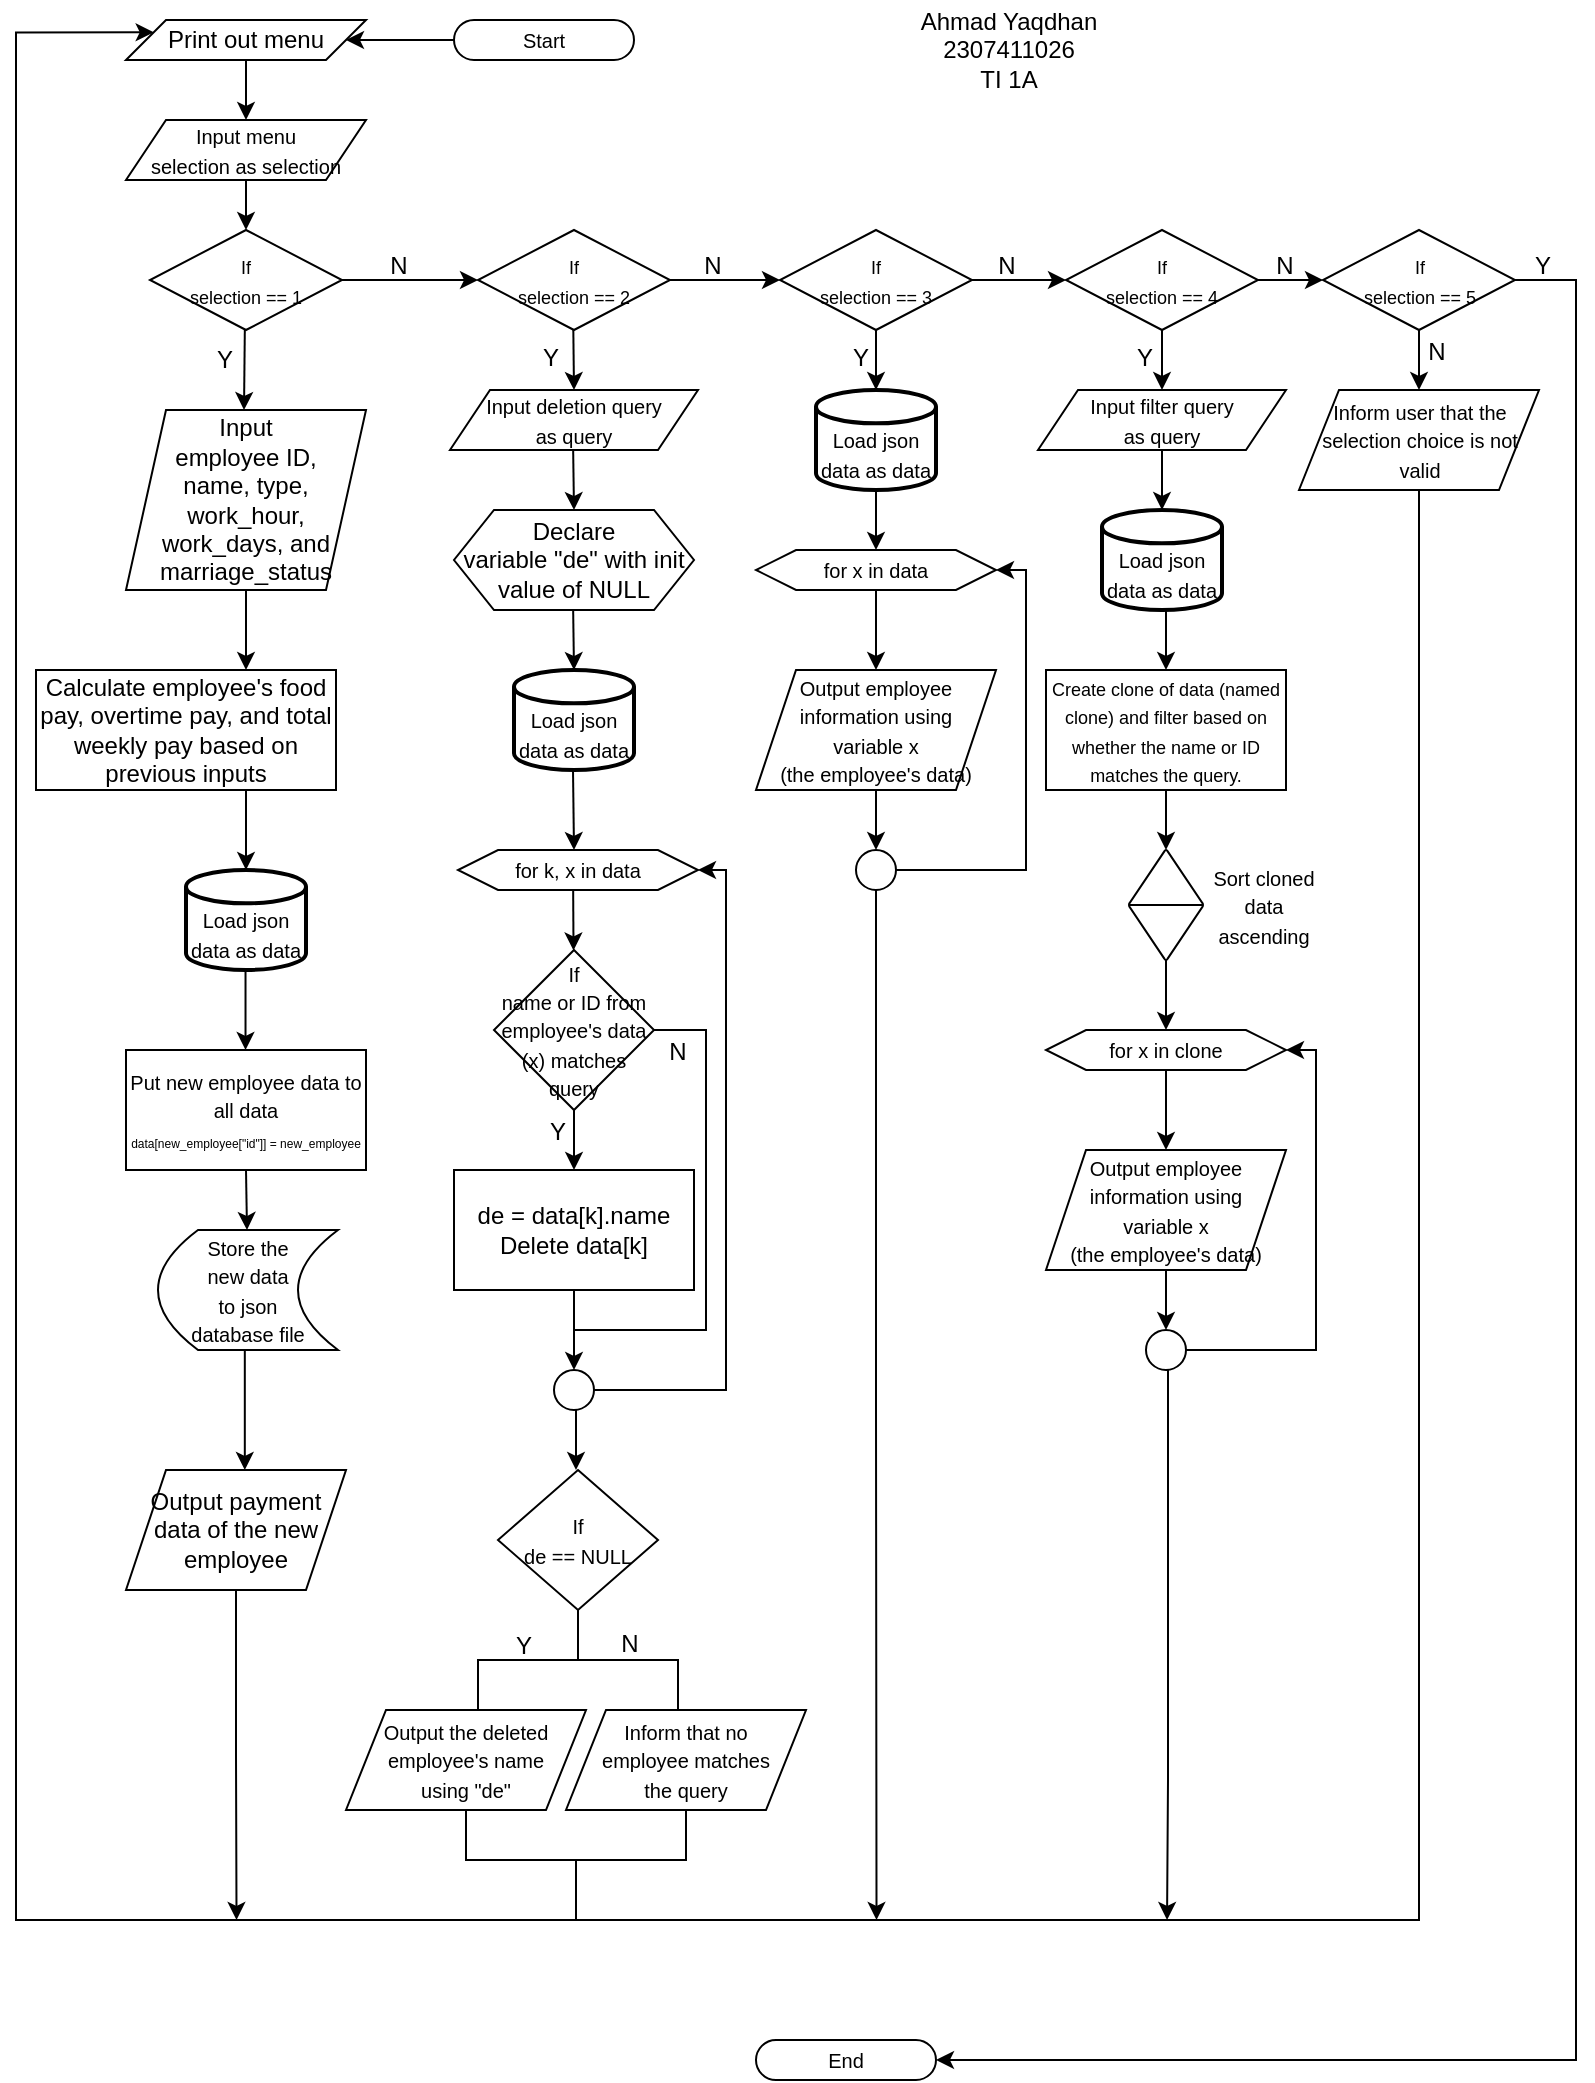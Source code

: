 <mxfile version="22.1.21" type="github">
  <diagram name="Page-1" id="g5vf6OMzk2YphPBEjc7Q">
    <mxGraphModel dx="1356" dy="835" grid="1" gridSize="10" guides="1" tooltips="1" connect="1" arrows="1" fold="1" page="1" pageScale="1" pageWidth="850" pageHeight="1100" math="0" shadow="0">
      <root>
        <mxCell id="0" />
        <mxCell id="1" parent="0" />
        <mxCell id="uXukVriu2CetAiKTC-GG-57" style="edgeStyle=orthogonalEdgeStyle;rounded=0;orthogonalLoop=1;jettySize=auto;html=1;entryX=1;entryY=0.5;entryDx=0;entryDy=0;" edge="1" parent="1" source="rys67WjG5bJZtzLIDpbC-2" target="rys67WjG5bJZtzLIDpbC-5">
          <mxGeometry relative="1" as="geometry" />
        </mxCell>
        <mxCell id="rys67WjG5bJZtzLIDpbC-2" value="&lt;font style=&quot;font-size: 10px;&quot;&gt;Start&lt;/font&gt;" style="rounded=1;whiteSpace=wrap;html=1;arcSize=50;" parent="1" vertex="1">
          <mxGeometry x="229" y="40" width="90" height="20" as="geometry" />
        </mxCell>
        <mxCell id="uXukVriu2CetAiKTC-GG-55" style="edgeStyle=orthogonalEdgeStyle;rounded=0;orthogonalLoop=1;jettySize=auto;html=1;exitX=0.5;exitY=1;exitDx=0;exitDy=0;entryX=0.5;entryY=0;entryDx=0;entryDy=0;" edge="1" parent="1" source="rys67WjG5bJZtzLIDpbC-4" target="rys67WjG5bJZtzLIDpbC-9">
          <mxGeometry relative="1" as="geometry" />
        </mxCell>
        <mxCell id="rys67WjG5bJZtzLIDpbC-4" value="&lt;font style=&quot;font-size: 10px;&quot;&gt;Input menu&lt;br&gt;selection as selection&lt;/font&gt;" style="shape=parallelogram;perimeter=parallelogramPerimeter;whiteSpace=wrap;html=1;fixedSize=1;" parent="1" vertex="1">
          <mxGeometry x="65" y="90" width="120" height="30" as="geometry" />
        </mxCell>
        <mxCell id="uXukVriu2CetAiKTC-GG-56" style="edgeStyle=orthogonalEdgeStyle;rounded=0;orthogonalLoop=1;jettySize=auto;html=1;" edge="1" parent="1" source="rys67WjG5bJZtzLIDpbC-5" target="rys67WjG5bJZtzLIDpbC-4">
          <mxGeometry relative="1" as="geometry" />
        </mxCell>
        <mxCell id="rys67WjG5bJZtzLIDpbC-5" value="Print out menu" style="shape=parallelogram;perimeter=parallelogramPerimeter;whiteSpace=wrap;html=1;fixedSize=1;" parent="1" vertex="1">
          <mxGeometry x="65" y="40" width="120" height="20" as="geometry" />
        </mxCell>
        <mxCell id="rys67WjG5bJZtzLIDpbC-9" value="&lt;font style=&quot;font-size: 9px;&quot;&gt;If&lt;br&gt;selection == 1&lt;/font&gt;" style="rhombus;whiteSpace=wrap;html=1;" parent="1" vertex="1">
          <mxGeometry x="77" y="145" width="96" height="50" as="geometry" />
        </mxCell>
        <mxCell id="rys67WjG5bJZtzLIDpbC-11" value="&lt;font style=&quot;font-size: 9px;&quot;&gt;If&lt;br&gt;selection == 2&lt;/font&gt;" style="rhombus;whiteSpace=wrap;html=1;" parent="1" vertex="1">
          <mxGeometry x="241" y="145" width="96" height="50" as="geometry" />
        </mxCell>
        <mxCell id="rys67WjG5bJZtzLIDpbC-12" value="&lt;font style=&quot;font-size: 9px;&quot;&gt;If&lt;br&gt;selection == 3&lt;/font&gt;" style="rhombus;whiteSpace=wrap;html=1;" parent="1" vertex="1">
          <mxGeometry x="392" y="145" width="96" height="50" as="geometry" />
        </mxCell>
        <mxCell id="uXukVriu2CetAiKTC-GG-50" style="edgeStyle=orthogonalEdgeStyle;rounded=0;orthogonalLoop=1;jettySize=auto;html=1;exitX=0.5;exitY=1;exitDx=0;exitDy=0;entryX=0.5;entryY=0;entryDx=0;entryDy=0;" edge="1" parent="1" source="rys67WjG5bJZtzLIDpbC-13" target="uXukVriu2CetAiKTC-GG-48">
          <mxGeometry relative="1" as="geometry" />
        </mxCell>
        <mxCell id="uXukVriu2CetAiKTC-GG-70" style="edgeStyle=orthogonalEdgeStyle;rounded=0;orthogonalLoop=1;jettySize=auto;html=1;entryX=0;entryY=0.5;entryDx=0;entryDy=0;" edge="1" parent="1" source="rys67WjG5bJZtzLIDpbC-13" target="rys67WjG5bJZtzLIDpbC-18">
          <mxGeometry relative="1" as="geometry" />
        </mxCell>
        <mxCell id="rys67WjG5bJZtzLIDpbC-13" value="&lt;font style=&quot;font-size: 9px;&quot;&gt;If&lt;br&gt;selection == 4&lt;/font&gt;" style="rhombus;whiteSpace=wrap;html=1;" parent="1" vertex="1">
          <mxGeometry x="535" y="145" width="96" height="50" as="geometry" />
        </mxCell>
        <mxCell id="rys67WjG5bJZtzLIDpbC-14" value="" style="endArrow=classic;html=1;rounded=0;exitX=1;exitY=0.5;exitDx=0;exitDy=0;entryX=0;entryY=0.5;entryDx=0;entryDy=0;" parent="1" source="rys67WjG5bJZtzLIDpbC-9" target="rys67WjG5bJZtzLIDpbC-11" edge="1">
          <mxGeometry width="50" height="50" relative="1" as="geometry">
            <mxPoint x="205" y="170" as="sourcePoint" />
            <mxPoint x="255" y="125" as="targetPoint" />
          </mxGeometry>
        </mxCell>
        <mxCell id="rys67WjG5bJZtzLIDpbC-15" value="" style="endArrow=classic;html=1;rounded=0;exitX=1;exitY=0.5;exitDx=0;exitDy=0;entryX=0;entryY=0.5;entryDx=0;entryDy=0;" parent="1" source="rys67WjG5bJZtzLIDpbC-11" target="rys67WjG5bJZtzLIDpbC-12" edge="1">
          <mxGeometry width="50" height="50" relative="1" as="geometry">
            <mxPoint x="357" y="195" as="sourcePoint" />
            <mxPoint x="407" y="145" as="targetPoint" />
          </mxGeometry>
        </mxCell>
        <mxCell id="rys67WjG5bJZtzLIDpbC-16" value="" style="endArrow=classic;html=1;rounded=0;exitX=1;exitY=0.5;exitDx=0;exitDy=0;entryX=0;entryY=0.5;entryDx=0;entryDy=0;" parent="1" source="rys67WjG5bJZtzLIDpbC-12" target="rys67WjG5bJZtzLIDpbC-13" edge="1">
          <mxGeometry width="50" height="50" relative="1" as="geometry">
            <mxPoint x="463" y="175" as="sourcePoint" />
            <mxPoint x="513" y="125" as="targetPoint" />
          </mxGeometry>
        </mxCell>
        <mxCell id="uXukVriu2CetAiKTC-GG-76" style="edgeStyle=orthogonalEdgeStyle;rounded=0;orthogonalLoop=1;jettySize=auto;html=1;entryX=0.5;entryY=0;entryDx=0;entryDy=0;" edge="1" parent="1" source="rys67WjG5bJZtzLIDpbC-18" target="uXukVriu2CetAiKTC-GG-75">
          <mxGeometry relative="1" as="geometry" />
        </mxCell>
        <mxCell id="uXukVriu2CetAiKTC-GG-88" style="edgeStyle=orthogonalEdgeStyle;rounded=0;orthogonalLoop=1;jettySize=auto;html=1;exitX=1;exitY=0.5;exitDx=0;exitDy=0;entryX=1;entryY=0.5;entryDx=0;entryDy=0;" edge="1" parent="1" source="rys67WjG5bJZtzLIDpbC-18" target="rys67WjG5bJZtzLIDpbC-20">
          <mxGeometry relative="1" as="geometry">
            <Array as="points">
              <mxPoint x="790" y="170" />
              <mxPoint x="790" y="1060" />
            </Array>
          </mxGeometry>
        </mxCell>
        <mxCell id="rys67WjG5bJZtzLIDpbC-18" value="&lt;font style=&quot;font-size: 9px;&quot;&gt;If&lt;br&gt;selection == 5&lt;/font&gt;" style="rhombus;whiteSpace=wrap;html=1;" parent="1" vertex="1">
          <mxGeometry x="663.5" y="145" width="96" height="50" as="geometry" />
        </mxCell>
        <mxCell id="rys67WjG5bJZtzLIDpbC-20" value="&lt;font style=&quot;font-size: 10px;&quot;&gt;End&lt;/font&gt;" style="rounded=1;whiteSpace=wrap;html=1;arcSize=50;" parent="1" vertex="1">
          <mxGeometry x="380" y="1050" width="90" height="20" as="geometry" />
        </mxCell>
        <mxCell id="rys67WjG5bJZtzLIDpbC-21" value="" style="endArrow=classic;html=1;rounded=0;" parent="1" edge="1">
          <mxGeometry width="50" height="50" relative="1" as="geometry">
            <mxPoint x="124.41" y="195" as="sourcePoint" />
            <mxPoint x="124" y="235" as="targetPoint" />
          </mxGeometry>
        </mxCell>
        <mxCell id="rys67WjG5bJZtzLIDpbC-22" value="Input&lt;br&gt;employee ID,&lt;br&gt;name, type, work_hour, work_days, and marriage_status" style="shape=parallelogram;perimeter=parallelogramPerimeter;whiteSpace=wrap;html=1;fixedSize=1;" parent="1" vertex="1">
          <mxGeometry x="65" y="235" width="120" height="90" as="geometry" />
        </mxCell>
        <mxCell id="rys67WjG5bJZtzLIDpbC-23" value="" style="endArrow=classic;html=1;rounded=0;exitX=0.5;exitY=1;exitDx=0;exitDy=0;entryX=0.5;entryY=0;entryDx=0;entryDy=0;" parent="1" source="rys67WjG5bJZtzLIDpbC-22" edge="1">
          <mxGeometry width="50" height="50" relative="1" as="geometry">
            <mxPoint x="115" y="335" as="sourcePoint" />
            <mxPoint x="125" y="365" as="targetPoint" />
          </mxGeometry>
        </mxCell>
        <mxCell id="rys67WjG5bJZtzLIDpbC-25" value="Calculate employee&#39;s food pay, overtime pay, and total weekly pay based on previous inputs" style="rounded=0;whiteSpace=wrap;html=1;" parent="1" vertex="1">
          <mxGeometry x="20" y="365" width="150" height="60" as="geometry" />
        </mxCell>
        <mxCell id="rys67WjG5bJZtzLIDpbC-26" value="" style="endArrow=classic;html=1;rounded=0;exitX=0.5;exitY=1;exitDx=0;exitDy=0;entryX=0.5;entryY=0;entryDx=0;entryDy=0;entryPerimeter=0;" parent="1" target="rys67WjG5bJZtzLIDpbC-29" edge="1">
          <mxGeometry width="50" height="50" relative="1" as="geometry">
            <mxPoint x="125" y="425" as="sourcePoint" />
            <mxPoint x="125" y="465" as="targetPoint" />
          </mxGeometry>
        </mxCell>
        <mxCell id="rys67WjG5bJZtzLIDpbC-29" value="&lt;font style=&quot;font-size: 10px;&quot;&gt;&lt;br&gt;Load json data as data&lt;/font&gt;" style="strokeWidth=2;html=1;shape=mxgraph.flowchart.database;whiteSpace=wrap;" parent="1" vertex="1">
          <mxGeometry x="95" y="465" width="60" height="50" as="geometry" />
        </mxCell>
        <mxCell id="rys67WjG5bJZtzLIDpbC-31" value="" style="endArrow=classic;html=1;rounded=0;" parent="1" edge="1">
          <mxGeometry width="50" height="50" relative="1" as="geometry">
            <mxPoint x="124.76" y="515" as="sourcePoint" />
            <mxPoint x="124.76" y="555" as="targetPoint" />
          </mxGeometry>
        </mxCell>
        <mxCell id="rys67WjG5bJZtzLIDpbC-32" value="&lt;font style=&quot;&quot;&gt;&lt;span style=&quot;font-size: 10px;&quot;&gt;Put new employee data to all data&lt;/span&gt;&lt;br&gt;&lt;font style=&quot;font-size: 6px;&quot;&gt;data[new_employee[&quot;id&quot;]] = new_employee&lt;/font&gt;&lt;/font&gt;" style="rounded=0;whiteSpace=wrap;html=1;" parent="1" vertex="1">
          <mxGeometry x="65" y="555" width="120" height="60" as="geometry" />
        </mxCell>
        <mxCell id="rys67WjG5bJZtzLIDpbC-33" value="" style="endArrow=classic;html=1;rounded=0;exitX=0.5;exitY=1;exitDx=0;exitDy=0;" parent="1" source="rys67WjG5bJZtzLIDpbC-32" target="rys67WjG5bJZtzLIDpbC-34" edge="1">
          <mxGeometry width="50" height="50" relative="1" as="geometry">
            <mxPoint x="115" y="675" as="sourcePoint" />
            <mxPoint x="125" y="645" as="targetPoint" />
          </mxGeometry>
        </mxCell>
        <mxCell id="rys67WjG5bJZtzLIDpbC-34" value="&lt;font style=&quot;font-size: 10px;&quot;&gt;Store the&lt;br&gt;new data&lt;br&gt;to json&lt;br&gt;database file&lt;/font&gt;" style="shape=dataStorage;whiteSpace=wrap;html=1;fixedSize=1;" parent="1" vertex="1">
          <mxGeometry x="81" y="645" width="90" height="60" as="geometry" />
        </mxCell>
        <mxCell id="rys67WjG5bJZtzLIDpbC-35" value="" style="endArrow=classic;html=1;rounded=0;entryX=0.54;entryY=0;entryDx=0;entryDy=0;entryPerimeter=0;" parent="1" target="rys67WjG5bJZtzLIDpbC-37" edge="1">
          <mxGeometry width="50" height="50" relative="1" as="geometry">
            <mxPoint x="124.41" y="705" as="sourcePoint" />
            <mxPoint x="124.41" y="755" as="targetPoint" />
          </mxGeometry>
        </mxCell>
        <mxCell id="uXukVriu2CetAiKTC-GG-87" style="edgeStyle=orthogonalEdgeStyle;rounded=0;orthogonalLoop=1;jettySize=auto;html=1;exitX=0.5;exitY=1;exitDx=0;exitDy=0;" edge="1" parent="1" source="rys67WjG5bJZtzLIDpbC-37">
          <mxGeometry relative="1" as="geometry">
            <mxPoint x="120.263" y="990" as="targetPoint" />
          </mxGeometry>
        </mxCell>
        <mxCell id="rys67WjG5bJZtzLIDpbC-37" value="Output payment data of the new employee" style="shape=parallelogram;perimeter=parallelogramPerimeter;whiteSpace=wrap;html=1;fixedSize=1;" parent="1" vertex="1">
          <mxGeometry x="65" y="765" width="110" height="60" as="geometry" />
        </mxCell>
        <mxCell id="rys67WjG5bJZtzLIDpbC-39" value="Y" style="text;html=1;strokeColor=none;fillColor=none;align=center;verticalAlign=middle;whiteSpace=wrap;rounded=0;" parent="1" vertex="1">
          <mxGeometry x="107" y="195" width="15" height="30" as="geometry" />
        </mxCell>
        <mxCell id="rys67WjG5bJZtzLIDpbC-41" value="N" style="text;html=1;strokeColor=none;fillColor=none;align=center;verticalAlign=middle;whiteSpace=wrap;rounded=0;" parent="1" vertex="1">
          <mxGeometry x="194" y="153" width="15" height="20" as="geometry" />
        </mxCell>
        <mxCell id="rys67WjG5bJZtzLIDpbC-43" value="" style="endArrow=classic;html=1;rounded=0;" parent="1" edge="1">
          <mxGeometry width="50" height="50" relative="1" as="geometry">
            <mxPoint x="288.66" y="195" as="sourcePoint" />
            <mxPoint x="289" y="225" as="targetPoint" />
          </mxGeometry>
        </mxCell>
        <mxCell id="rys67WjG5bJZtzLIDpbC-44" value="&lt;font style=&quot;font-size: 10px;&quot;&gt;Input deletion query&lt;br&gt;as query&lt;/font&gt;" style="shape=parallelogram;perimeter=parallelogramPerimeter;whiteSpace=wrap;html=1;fixedSize=1;" parent="1" vertex="1">
          <mxGeometry x="227" y="225" width="124" height="30" as="geometry" />
        </mxCell>
        <mxCell id="rys67WjG5bJZtzLIDpbC-45" value="" style="endArrow=classic;html=1;rounded=0;entryX=0.5;entryY=0;entryDx=0;entryDy=0;" parent="1" target="rys67WjG5bJZtzLIDpbC-47" edge="1">
          <mxGeometry width="50" height="50" relative="1" as="geometry">
            <mxPoint x="288.58" y="255" as="sourcePoint" />
            <mxPoint x="289" y="285" as="targetPoint" />
          </mxGeometry>
        </mxCell>
        <mxCell id="rys67WjG5bJZtzLIDpbC-47" value="Declare&lt;br&gt;variable &quot;de&quot; with init value of NULL" style="shape=hexagon;perimeter=hexagonPerimeter2;whiteSpace=wrap;html=1;fixedSize=1;" parent="1" vertex="1">
          <mxGeometry x="229" y="285" width="120" height="50" as="geometry" />
        </mxCell>
        <mxCell id="rys67WjG5bJZtzLIDpbC-48" value="" style="endArrow=classic;html=1;rounded=0;" parent="1" edge="1">
          <mxGeometry width="50" height="50" relative="1" as="geometry">
            <mxPoint x="288.58" y="335" as="sourcePoint" />
            <mxPoint x="289" y="365" as="targetPoint" />
          </mxGeometry>
        </mxCell>
        <mxCell id="rys67WjG5bJZtzLIDpbC-49" value="&lt;font style=&quot;font-size: 10px;&quot;&gt;&lt;br&gt;Load json data as data&lt;/font&gt;" style="strokeWidth=2;html=1;shape=mxgraph.flowchart.database;whiteSpace=wrap;" parent="1" vertex="1">
          <mxGeometry x="259" y="365" width="60" height="50" as="geometry" />
        </mxCell>
        <mxCell id="uXukVriu2CetAiKTC-GG-1" value="" style="endArrow=classic;html=1;rounded=0;" edge="1" parent="1">
          <mxGeometry width="50" height="50" relative="1" as="geometry">
            <mxPoint x="288.5" y="415" as="sourcePoint" />
            <mxPoint x="289" y="455" as="targetPoint" />
          </mxGeometry>
        </mxCell>
        <mxCell id="uXukVriu2CetAiKTC-GG-2" value="&lt;font style=&quot;font-size: 10px;&quot;&gt;for k, x in data&lt;/font&gt;" style="shape=hexagon;perimeter=hexagonPerimeter2;whiteSpace=wrap;html=1;fixedSize=1;" vertex="1" parent="1">
          <mxGeometry x="231" y="455" width="120" height="20" as="geometry" />
        </mxCell>
        <mxCell id="uXukVriu2CetAiKTC-GG-3" value="" style="endArrow=classic;html=1;rounded=0;" edge="1" parent="1" target="uXukVriu2CetAiKTC-GG-4">
          <mxGeometry width="50" height="50" relative="1" as="geometry">
            <mxPoint x="288.58" y="475" as="sourcePoint" />
            <mxPoint x="288.58" y="515" as="targetPoint" />
          </mxGeometry>
        </mxCell>
        <mxCell id="uXukVriu2CetAiKTC-GG-4" value="&lt;font style=&quot;font-size: 10px;&quot;&gt;If&lt;br&gt;name or ID from employee&#39;s data (x) matches query&lt;/font&gt;" style="rhombus;whiteSpace=wrap;html=1;" vertex="1" parent="1">
          <mxGeometry x="249.0" y="505" width="80" height="80" as="geometry" />
        </mxCell>
        <mxCell id="uXukVriu2CetAiKTC-GG-8" value="Y" style="text;html=1;strokeColor=none;fillColor=none;align=center;verticalAlign=middle;whiteSpace=wrap;rounded=0;" vertex="1" parent="1">
          <mxGeometry x="272" y="581" width="18" height="30" as="geometry" />
        </mxCell>
        <mxCell id="uXukVriu2CetAiKTC-GG-9" value="" style="endArrow=classic;html=1;rounded=0;exitX=0.5;exitY=1;exitDx=0;exitDy=0;entryX=0.5;entryY=0;entryDx=0;entryDy=0;" edge="1" parent="1" source="uXukVriu2CetAiKTC-GG-4" target="uXukVriu2CetAiKTC-GG-16">
          <mxGeometry width="50" height="50" relative="1" as="geometry">
            <mxPoint x="288.58" y="595" as="sourcePoint" />
            <mxPoint x="288.58" y="635" as="targetPoint" />
          </mxGeometry>
        </mxCell>
        <mxCell id="uXukVriu2CetAiKTC-GG-16" value="de = data[k].name&lt;br&gt;Delete data[k]" style="rounded=0;whiteSpace=wrap;html=1;" vertex="1" parent="1">
          <mxGeometry x="229" y="615" width="120" height="60" as="geometry" />
        </mxCell>
        <mxCell id="uXukVriu2CetAiKTC-GG-17" value="" style="endArrow=classic;html=1;rounded=0;exitX=0.5;exitY=1;exitDx=0;exitDy=0;entryX=0.5;entryY=0;entryDx=0;entryDy=0;" edge="1" parent="1" source="uXukVriu2CetAiKTC-GG-16" target="uXukVriu2CetAiKTC-GG-18">
          <mxGeometry width="50" height="50" relative="1" as="geometry">
            <mxPoint x="288.58" y="695" as="sourcePoint" />
            <mxPoint x="289" y="735" as="targetPoint" />
          </mxGeometry>
        </mxCell>
        <mxCell id="uXukVriu2CetAiKTC-GG-18" value="" style="ellipse;whiteSpace=wrap;html=1;aspect=fixed;" vertex="1" parent="1">
          <mxGeometry x="279" y="715" width="20" height="20" as="geometry" />
        </mxCell>
        <mxCell id="uXukVriu2CetAiKTC-GG-20" value="" style="endArrow=none;html=1;rounded=0;exitX=1;exitY=0.5;exitDx=0;exitDy=0;" edge="1" parent="1" source="uXukVriu2CetAiKTC-GG-4">
          <mxGeometry width="50" height="50" relative="1" as="geometry">
            <mxPoint x="333" y="555" as="sourcePoint" />
            <mxPoint x="289" y="695" as="targetPoint" />
            <Array as="points">
              <mxPoint x="355" y="545" />
              <mxPoint x="355" y="695" />
            </Array>
          </mxGeometry>
        </mxCell>
        <mxCell id="uXukVriu2CetAiKTC-GG-21" value="" style="endArrow=classic;html=1;rounded=0;entryX=1;entryY=0.5;entryDx=0;entryDy=0;exitX=1;exitY=0.5;exitDx=0;exitDy=0;" edge="1" parent="1" source="uXukVriu2CetAiKTC-GG-18" target="uXukVriu2CetAiKTC-GG-2">
          <mxGeometry width="50" height="50" relative="1" as="geometry">
            <mxPoint x="299" y="745" as="sourcePoint" />
            <mxPoint x="349" y="695" as="targetPoint" />
            <Array as="points">
              <mxPoint x="365" y="725" />
              <mxPoint x="365" y="465" />
            </Array>
          </mxGeometry>
        </mxCell>
        <mxCell id="uXukVriu2CetAiKTC-GG-23" value="" style="endArrow=classic;html=1;rounded=0;" edge="1" parent="1">
          <mxGeometry width="50" height="50" relative="1" as="geometry">
            <mxPoint x="290" y="735" as="sourcePoint" />
            <mxPoint x="290" y="765" as="targetPoint" />
          </mxGeometry>
        </mxCell>
        <mxCell id="uXukVriu2CetAiKTC-GG-24" value="N" style="text;html=1;strokeColor=none;fillColor=none;align=center;verticalAlign=middle;whiteSpace=wrap;rounded=0;" vertex="1" parent="1">
          <mxGeometry x="332" y="541" width="18" height="30" as="geometry" />
        </mxCell>
        <mxCell id="uXukVriu2CetAiKTC-GG-28" value="&lt;font style=&quot;font-size: 10px;&quot;&gt;If&lt;br&gt;de == NULL&lt;/font&gt;" style="rhombus;whiteSpace=wrap;html=1;" vertex="1" parent="1">
          <mxGeometry x="251" y="765" width="80" height="70" as="geometry" />
        </mxCell>
        <mxCell id="uXukVriu2CetAiKTC-GG-30" value="" style="strokeWidth=1;html=1;shape=mxgraph.flowchart.annotation_2;align=left;labelPosition=right;pointerEvents=1;rotation=90;" vertex="1" parent="1">
          <mxGeometry x="266" y="810" width="50" height="100" as="geometry" />
        </mxCell>
        <mxCell id="uXukVriu2CetAiKTC-GG-31" value="Y" style="text;html=1;strokeColor=none;fillColor=none;align=center;verticalAlign=middle;whiteSpace=wrap;rounded=0;" vertex="1" parent="1">
          <mxGeometry x="234" y="838" width="60" height="30" as="geometry" />
        </mxCell>
        <mxCell id="uXukVriu2CetAiKTC-GG-32" value="N" style="text;html=1;strokeColor=none;fillColor=none;align=center;verticalAlign=middle;whiteSpace=wrap;rounded=0;" vertex="1" parent="1">
          <mxGeometry x="287" y="837" width="60" height="30" as="geometry" />
        </mxCell>
        <mxCell id="uXukVriu2CetAiKTC-GG-33" value="&lt;font style=&quot;font-size: 10px;&quot;&gt;Output the deleted employee&#39;s name&lt;br&gt;using &quot;de&quot;&lt;/font&gt;" style="shape=parallelogram;perimeter=parallelogramPerimeter;whiteSpace=wrap;html=1;fixedSize=1;" vertex="1" parent="1">
          <mxGeometry x="175" y="885" width="120" height="50" as="geometry" />
        </mxCell>
        <mxCell id="uXukVriu2CetAiKTC-GG-35" value="&lt;span style=&quot;font-size: 10px;&quot;&gt;Inform that no&lt;br&gt;employee matches&lt;br&gt;the query&lt;/span&gt;" style="shape=parallelogram;perimeter=parallelogramPerimeter;whiteSpace=wrap;html=1;fixedSize=1;" vertex="1" parent="1">
          <mxGeometry x="285" y="885" width="120" height="50" as="geometry" />
        </mxCell>
        <mxCell id="uXukVriu2CetAiKTC-GG-36" value="&lt;font style=&quot;font-size: 10px;&quot;&gt;&lt;br&gt;Load json data as data&lt;/font&gt;" style="strokeWidth=2;html=1;shape=mxgraph.flowchart.database;whiteSpace=wrap;" vertex="1" parent="1">
          <mxGeometry x="410" y="225" width="60" height="50" as="geometry" />
        </mxCell>
        <mxCell id="uXukVriu2CetAiKTC-GG-37" value="" style="endArrow=classic;html=1;rounded=0;entryX=0.5;entryY=0;entryDx=0;entryDy=0;entryPerimeter=0;exitX=0.5;exitY=1;exitDx=0;exitDy=0;" edge="1" parent="1" source="rys67WjG5bJZtzLIDpbC-12" target="uXukVriu2CetAiKTC-GG-36">
          <mxGeometry width="50" height="50" relative="1" as="geometry">
            <mxPoint x="395" y="235" as="sourcePoint" />
            <mxPoint x="445" y="185" as="targetPoint" />
          </mxGeometry>
        </mxCell>
        <mxCell id="uXukVriu2CetAiKTC-GG-38" value="" style="endArrow=classic;html=1;rounded=0;" edge="1" parent="1">
          <mxGeometry width="50" height="50" relative="1" as="geometry">
            <mxPoint x="440" y="275" as="sourcePoint" />
            <mxPoint x="440" y="305" as="targetPoint" />
          </mxGeometry>
        </mxCell>
        <mxCell id="uXukVriu2CetAiKTC-GG-39" value="&lt;font style=&quot;font-size: 10px;&quot;&gt;for x in data&lt;/font&gt;" style="shape=hexagon;perimeter=hexagonPerimeter2;whiteSpace=wrap;html=1;fixedSize=1;" vertex="1" parent="1">
          <mxGeometry x="380" y="305" width="120" height="20" as="geometry" />
        </mxCell>
        <mxCell id="uXukVriu2CetAiKTC-GG-40" value="" style="endArrow=classic;html=1;rounded=0;" edge="1" parent="1">
          <mxGeometry width="50" height="50" relative="1" as="geometry">
            <mxPoint x="440" y="325" as="sourcePoint" />
            <mxPoint x="440" y="365" as="targetPoint" />
          </mxGeometry>
        </mxCell>
        <mxCell id="uXukVriu2CetAiKTC-GG-45" style="edgeStyle=orthogonalEdgeStyle;rounded=0;orthogonalLoop=1;jettySize=auto;html=1;exitX=0.5;exitY=1;exitDx=0;exitDy=0;entryX=0.5;entryY=0;entryDx=0;entryDy=0;" edge="1" parent="1" source="uXukVriu2CetAiKTC-GG-41" target="uXukVriu2CetAiKTC-GG-42">
          <mxGeometry relative="1" as="geometry" />
        </mxCell>
        <mxCell id="uXukVriu2CetAiKTC-GG-41" value="&lt;font style=&quot;font-size: 10px;&quot;&gt;Output employee information using&lt;br&gt;variable x&lt;br&gt;(the employee&#39;s data)&lt;/font&gt;" style="shape=parallelogram;perimeter=parallelogramPerimeter;whiteSpace=wrap;html=1;fixedSize=1;" vertex="1" parent="1">
          <mxGeometry x="380" y="365" width="120" height="60" as="geometry" />
        </mxCell>
        <mxCell id="uXukVriu2CetAiKTC-GG-46" style="edgeStyle=orthogonalEdgeStyle;rounded=0;orthogonalLoop=1;jettySize=auto;html=1;exitX=1;exitY=0.5;exitDx=0;exitDy=0;entryX=1;entryY=0.5;entryDx=0;entryDy=0;" edge="1" parent="1" source="uXukVriu2CetAiKTC-GG-42" target="uXukVriu2CetAiKTC-GG-39">
          <mxGeometry relative="1" as="geometry">
            <Array as="points">
              <mxPoint x="515" y="465" />
              <mxPoint x="515" y="315" />
            </Array>
          </mxGeometry>
        </mxCell>
        <mxCell id="uXukVriu2CetAiKTC-GG-86" style="edgeStyle=orthogonalEdgeStyle;rounded=0;orthogonalLoop=1;jettySize=auto;html=1;exitX=0.5;exitY=1;exitDx=0;exitDy=0;" edge="1" parent="1" source="uXukVriu2CetAiKTC-GG-42">
          <mxGeometry relative="1" as="geometry">
            <mxPoint x="440.263" y="990" as="targetPoint" />
          </mxGeometry>
        </mxCell>
        <mxCell id="uXukVriu2CetAiKTC-GG-42" value="" style="ellipse;whiteSpace=wrap;html=1;aspect=fixed;" vertex="1" parent="1">
          <mxGeometry x="430" y="455" width="20" height="20" as="geometry" />
        </mxCell>
        <mxCell id="uXukVriu2CetAiKTC-GG-48" value="&lt;font style=&quot;font-size: 10px;&quot;&gt;Input filter query&lt;br&gt;as query&lt;/font&gt;" style="shape=parallelogram;perimeter=parallelogramPerimeter;whiteSpace=wrap;html=1;fixedSize=1;" vertex="1" parent="1">
          <mxGeometry x="521" y="225" width="124" height="30" as="geometry" />
        </mxCell>
        <mxCell id="uXukVriu2CetAiKTC-GG-54" style="edgeStyle=orthogonalEdgeStyle;rounded=0;orthogonalLoop=1;jettySize=auto;html=1;exitX=0.5;exitY=1;exitDx=0;exitDy=0;exitPerimeter=0;entryX=0.5;entryY=0;entryDx=0;entryDy=0;" edge="1" parent="1" source="uXukVriu2CetAiKTC-GG-51" target="uXukVriu2CetAiKTC-GG-53">
          <mxGeometry relative="1" as="geometry" />
        </mxCell>
        <mxCell id="uXukVriu2CetAiKTC-GG-51" value="&lt;font style=&quot;font-size: 10px;&quot;&gt;&lt;br&gt;Load json data as data&lt;/font&gt;" style="strokeWidth=2;html=1;shape=mxgraph.flowchart.database;whiteSpace=wrap;" vertex="1" parent="1">
          <mxGeometry x="553" y="285" width="60" height="50" as="geometry" />
        </mxCell>
        <mxCell id="uXukVriu2CetAiKTC-GG-52" style="edgeStyle=orthogonalEdgeStyle;rounded=0;orthogonalLoop=1;jettySize=auto;html=1;exitX=0.5;exitY=1;exitDx=0;exitDy=0;entryX=0.5;entryY=0;entryDx=0;entryDy=0;entryPerimeter=0;" edge="1" parent="1" source="uXukVriu2CetAiKTC-GG-48" target="uXukVriu2CetAiKTC-GG-51">
          <mxGeometry relative="1" as="geometry" />
        </mxCell>
        <mxCell id="uXukVriu2CetAiKTC-GG-53" value="&lt;font style=&quot;font-size: 9px;&quot;&gt;Create clone of data (named clone) and filter based on whether the name or ID matches the query.&lt;/font&gt;" style="rounded=0;whiteSpace=wrap;html=1;" vertex="1" parent="1">
          <mxGeometry x="525" y="365" width="120" height="60" as="geometry" />
        </mxCell>
        <mxCell id="uXukVriu2CetAiKTC-GG-69" style="edgeStyle=orthogonalEdgeStyle;rounded=0;orthogonalLoop=1;jettySize=auto;html=1;exitX=0.5;exitY=1;exitDx=0;exitDy=0;exitPerimeter=0;entryX=0.5;entryY=0;entryDx=0;entryDy=0;" edge="1" parent="1" source="uXukVriu2CetAiKTC-GG-58" target="uXukVriu2CetAiKTC-GG-63">
          <mxGeometry relative="1" as="geometry" />
        </mxCell>
        <mxCell id="uXukVriu2CetAiKTC-GG-58" value="" style="verticalLabelPosition=bottom;verticalAlign=top;html=1;shape=mxgraph.flowchart.sort;" vertex="1" parent="1">
          <mxGeometry x="566.5" y="455" width="37" height="55" as="geometry" />
        </mxCell>
        <mxCell id="uXukVriu2CetAiKTC-GG-60" value="&lt;font style=&quot;font-size: 10px;&quot;&gt;Sort cloned data&lt;br style=&quot;border-color: var(--border-color);&quot;&gt;&lt;span style=&quot;&quot;&gt;ascending&lt;/span&gt;&lt;/font&gt;" style="text;html=1;strokeColor=none;fillColor=none;align=center;verticalAlign=middle;whiteSpace=wrap;rounded=0;" vertex="1" parent="1">
          <mxGeometry x="603.5" y="467.5" width="60" height="30" as="geometry" />
        </mxCell>
        <mxCell id="uXukVriu2CetAiKTC-GG-61" style="edgeStyle=orthogonalEdgeStyle;rounded=0;orthogonalLoop=1;jettySize=auto;html=1;entryX=0.5;entryY=0;entryDx=0;entryDy=0;entryPerimeter=0;" edge="1" parent="1" source="uXukVriu2CetAiKTC-GG-53" target="uXukVriu2CetAiKTC-GG-58">
          <mxGeometry relative="1" as="geometry" />
        </mxCell>
        <mxCell id="uXukVriu2CetAiKTC-GG-63" value="&lt;font style=&quot;font-size: 10px;&quot;&gt;for x in clone&lt;/font&gt;" style="shape=hexagon;perimeter=hexagonPerimeter2;whiteSpace=wrap;html=1;fixedSize=1;" vertex="1" parent="1">
          <mxGeometry x="525" y="545" width="120" height="20" as="geometry" />
        </mxCell>
        <mxCell id="uXukVriu2CetAiKTC-GG-64" value="" style="endArrow=classic;html=1;rounded=0;" edge="1" parent="1">
          <mxGeometry width="50" height="50" relative="1" as="geometry">
            <mxPoint x="585" y="565" as="sourcePoint" />
            <mxPoint x="585" y="605" as="targetPoint" />
          </mxGeometry>
        </mxCell>
        <mxCell id="uXukVriu2CetAiKTC-GG-65" style="edgeStyle=orthogonalEdgeStyle;rounded=0;orthogonalLoop=1;jettySize=auto;html=1;exitX=0.5;exitY=1;exitDx=0;exitDy=0;entryX=0.5;entryY=0;entryDx=0;entryDy=0;" edge="1" parent="1" source="uXukVriu2CetAiKTC-GG-66" target="uXukVriu2CetAiKTC-GG-68">
          <mxGeometry relative="1" as="geometry" />
        </mxCell>
        <mxCell id="uXukVriu2CetAiKTC-GG-66" value="&lt;font style=&quot;font-size: 10px;&quot;&gt;Output employee information using&lt;br&gt;variable x&lt;br&gt;(the employee&#39;s data)&lt;/font&gt;" style="shape=parallelogram;perimeter=parallelogramPerimeter;whiteSpace=wrap;html=1;fixedSize=1;" vertex="1" parent="1">
          <mxGeometry x="525" y="605" width="120" height="60" as="geometry" />
        </mxCell>
        <mxCell id="uXukVriu2CetAiKTC-GG-67" style="edgeStyle=orthogonalEdgeStyle;rounded=0;orthogonalLoop=1;jettySize=auto;html=1;exitX=1;exitY=0.5;exitDx=0;exitDy=0;entryX=1;entryY=0.5;entryDx=0;entryDy=0;" edge="1" parent="1" source="uXukVriu2CetAiKTC-GG-68" target="uXukVriu2CetAiKTC-GG-63">
          <mxGeometry relative="1" as="geometry">
            <Array as="points">
              <mxPoint x="660" y="705" />
              <mxPoint x="660" y="555" />
            </Array>
          </mxGeometry>
        </mxCell>
        <mxCell id="uXukVriu2CetAiKTC-GG-85" style="edgeStyle=orthogonalEdgeStyle;rounded=0;orthogonalLoop=1;jettySize=auto;html=1;exitX=0.5;exitY=1;exitDx=0;exitDy=0;" edge="1" parent="1" source="uXukVriu2CetAiKTC-GG-68">
          <mxGeometry relative="1" as="geometry">
            <mxPoint x="585.526" y="990" as="targetPoint" />
            <Array as="points">
              <mxPoint x="586" y="920" />
              <mxPoint x="586" y="920" />
            </Array>
          </mxGeometry>
        </mxCell>
        <mxCell id="uXukVriu2CetAiKTC-GG-68" value="" style="ellipse;whiteSpace=wrap;html=1;aspect=fixed;" vertex="1" parent="1">
          <mxGeometry x="575" y="695" width="20" height="20" as="geometry" />
        </mxCell>
        <mxCell id="uXukVriu2CetAiKTC-GG-72" value="N" style="text;html=1;strokeColor=none;fillColor=none;align=center;verticalAlign=middle;whiteSpace=wrap;rounded=0;" vertex="1" parent="1">
          <mxGeometry x="351" y="153" width="15" height="20" as="geometry" />
        </mxCell>
        <mxCell id="uXukVriu2CetAiKTC-GG-73" value="N" style="text;html=1;strokeColor=none;fillColor=none;align=center;verticalAlign=middle;whiteSpace=wrap;rounded=0;" vertex="1" parent="1">
          <mxGeometry x="498" y="153" width="15" height="20" as="geometry" />
        </mxCell>
        <mxCell id="uXukVriu2CetAiKTC-GG-74" value="N" style="text;html=1;strokeColor=none;fillColor=none;align=center;verticalAlign=middle;whiteSpace=wrap;rounded=0;" vertex="1" parent="1">
          <mxGeometry x="637" y="153" width="15" height="20" as="geometry" />
        </mxCell>
        <mxCell id="uXukVriu2CetAiKTC-GG-81" style="edgeStyle=orthogonalEdgeStyle;rounded=0;orthogonalLoop=1;jettySize=auto;html=1;entryX=0;entryY=0.25;entryDx=0;entryDy=0;" edge="1" parent="1" source="uXukVriu2CetAiKTC-GG-75" target="rys67WjG5bJZtzLIDpbC-5">
          <mxGeometry relative="1" as="geometry">
            <Array as="points">
              <mxPoint x="711" y="990" />
              <mxPoint x="10" y="990" />
              <mxPoint x="10" y="46" />
            </Array>
          </mxGeometry>
        </mxCell>
        <mxCell id="uXukVriu2CetAiKTC-GG-75" value="&lt;font style=&quot;font-size: 10px;&quot;&gt;Inform user that the selection choice is not valid&lt;/font&gt;" style="shape=parallelogram;perimeter=parallelogramPerimeter;whiteSpace=wrap;html=1;fixedSize=1;" vertex="1" parent="1">
          <mxGeometry x="651.5" y="225" width="120" height="50" as="geometry" />
        </mxCell>
        <mxCell id="uXukVriu2CetAiKTC-GG-77" value="N" style="text;html=1;strokeColor=none;fillColor=none;align=center;verticalAlign=middle;whiteSpace=wrap;rounded=0;" vertex="1" parent="1">
          <mxGeometry x="713" y="196" width="15" height="20" as="geometry" />
        </mxCell>
        <mxCell id="uXukVriu2CetAiKTC-GG-83" value="" style="endArrow=none;html=1;rounded=0;exitX=0.5;exitY=1;exitDx=0;exitDy=0;" edge="1" parent="1" source="uXukVriu2CetAiKTC-GG-33">
          <mxGeometry width="50" height="50" relative="1" as="geometry">
            <mxPoint x="234" y="990" as="sourcePoint" />
            <mxPoint x="290" y="990" as="targetPoint" />
            <Array as="points">
              <mxPoint x="235" y="960" />
              <mxPoint x="290" y="960" />
            </Array>
          </mxGeometry>
        </mxCell>
        <mxCell id="uXukVriu2CetAiKTC-GG-84" value="" style="endArrow=none;html=1;rounded=0;entryX=0.5;entryY=1;entryDx=0;entryDy=0;" edge="1" parent="1" target="uXukVriu2CetAiKTC-GG-35">
          <mxGeometry width="50" height="50" relative="1" as="geometry">
            <mxPoint x="290" y="960" as="sourcePoint" />
            <mxPoint x="340" y="940" as="targetPoint" />
            <Array as="points">
              <mxPoint x="345" y="960" />
            </Array>
          </mxGeometry>
        </mxCell>
        <mxCell id="uXukVriu2CetAiKTC-GG-89" value="Y" style="text;html=1;strokeColor=none;fillColor=none;align=center;verticalAlign=middle;whiteSpace=wrap;rounded=0;" vertex="1" parent="1">
          <mxGeometry x="270" y="194" width="15" height="30" as="geometry" />
        </mxCell>
        <mxCell id="uXukVriu2CetAiKTC-GG-91" value="Y" style="text;html=1;strokeColor=none;fillColor=none;align=center;verticalAlign=middle;whiteSpace=wrap;rounded=0;" vertex="1" parent="1">
          <mxGeometry x="425" y="194" width="15" height="30" as="geometry" />
        </mxCell>
        <mxCell id="uXukVriu2CetAiKTC-GG-92" value="Y" style="text;html=1;strokeColor=none;fillColor=none;align=center;verticalAlign=middle;whiteSpace=wrap;rounded=0;" vertex="1" parent="1">
          <mxGeometry x="566.5" y="194" width="15" height="30" as="geometry" />
        </mxCell>
        <mxCell id="uXukVriu2CetAiKTC-GG-93" value="Y" style="text;html=1;strokeColor=none;fillColor=none;align=center;verticalAlign=middle;whiteSpace=wrap;rounded=0;" vertex="1" parent="1">
          <mxGeometry x="765.5" y="148" width="15" height="30" as="geometry" />
        </mxCell>
        <mxCell id="uXukVriu2CetAiKTC-GG-94" value="Ahmad Yaqdhan&lt;br&gt;2307411026&lt;br&gt;TI 1A" style="text;html=1;strokeColor=none;fillColor=none;align=center;verticalAlign=middle;whiteSpace=wrap;rounded=0;" vertex="1" parent="1">
          <mxGeometry x="453" y="30" width="107" height="50" as="geometry" />
        </mxCell>
      </root>
    </mxGraphModel>
  </diagram>
</mxfile>
